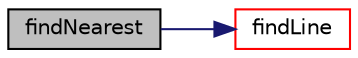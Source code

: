 digraph "findNearest"
{
  bgcolor="transparent";
  edge [fontname="Helvetica",fontsize="10",labelfontname="Helvetica",labelfontsize="10"];
  node [fontname="Helvetica",fontsize="10",shape=record];
  rankdir="LR";
  Node448 [label="findNearest",height=0.2,width=0.4,color="black", fillcolor="grey75", style="filled", fontcolor="black"];
  Node448 -> Node449 [color="midnightblue",fontsize="10",style="solid",fontname="Helvetica"];
  Node449 [label="findLine",height=0.2,width=0.4,color="red",URL="$a26377.html#a2a363a8584a3ae8109cce2aaf6436e3f",tooltip="Find first intersection on segment from start to end. "];
}

